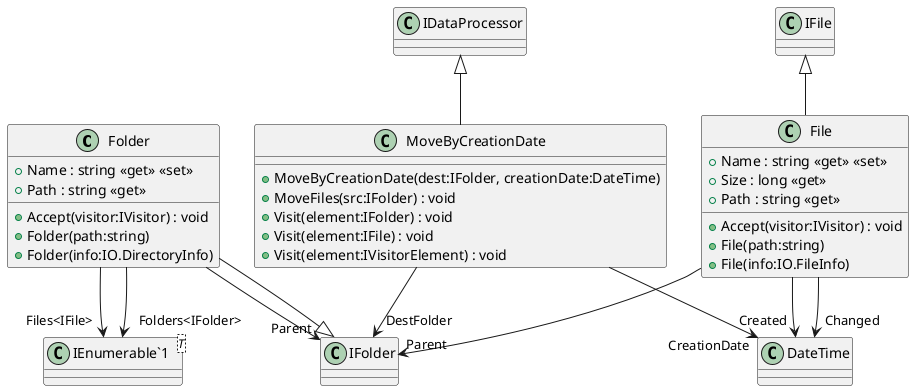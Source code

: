 @startuml
class Folder {
    + Name : string <<get>> <<set>>
    + Path : string <<get>>
    + Accept(visitor:IVisitor) : void
    + Folder(path:string)
    + Folder(info:IO.DirectoryInfo)
}
class File {
    + Name : string <<get>> <<set>>
    + Size : long <<get>>
    + Path : string <<get>>
    + Accept(visitor:IVisitor) : void
    + File(path:string)
    + File(info:IO.FileInfo)
}
class MoveByCreationDate {
    + MoveByCreationDate(dest:IFolder, creationDate:DateTime)
    + MoveFiles(src:IFolder) : void
    + Visit(element:IFolder) : void
    + Visit(element:IFile) : void
    + Visit(element:IVisitorElement) : void
}
class "IEnumerable`1"<T> {
}
IFolder <|-- Folder
Folder --> "Parent" IFolder
Folder --> "Files<IFile>" "IEnumerable`1"
Folder --> "Folders<IFolder>" "IEnumerable`1"
IFile <|-- File
File --> "Created" DateTime
File --> "Changed" DateTime
File --> "Parent" IFolder
IDataProcessor <|-- MoveByCreationDate
MoveByCreationDate --> "CreationDate" DateTime
MoveByCreationDate --> "DestFolder" IFolder
@enduml
